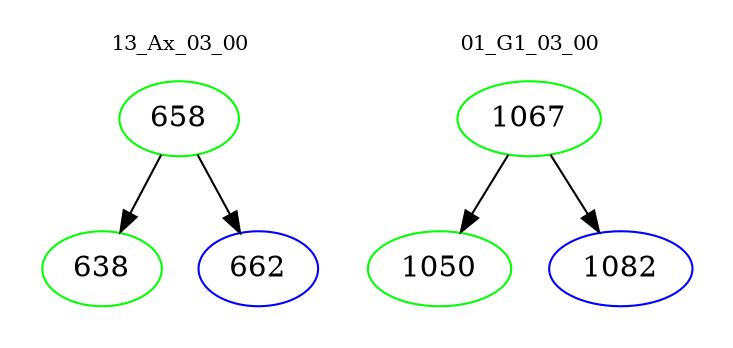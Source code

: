 digraph{
subgraph cluster_0 {
color = white
label = "13_Ax_03_00";
fontsize=10;
T0_658 [label="658", color="green"]
T0_658 -> T0_638 [color="black"]
T0_638 [label="638", color="green"]
T0_658 -> T0_662 [color="black"]
T0_662 [label="662", color="blue"]
}
subgraph cluster_1 {
color = white
label = "01_G1_03_00";
fontsize=10;
T1_1067 [label="1067", color="green"]
T1_1067 -> T1_1050 [color="black"]
T1_1050 [label="1050", color="green"]
T1_1067 -> T1_1082 [color="black"]
T1_1082 [label="1082", color="blue"]
}
}
